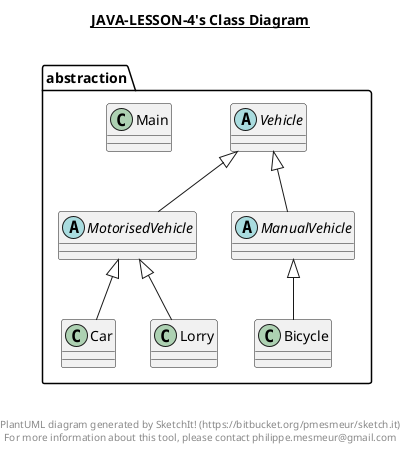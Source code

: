@startuml

title __JAVA-LESSON-4's Class Diagram__\n

  namespace abstraction {
    class abstraction.Bicycle {
    }
  }
  

  namespace abstraction {
    class abstraction.Car {
    }
  }
  

  namespace abstraction {
    class abstraction.Lorry {
    }
  }
  

  namespace abstraction {
    class abstraction.Main {
    }
  }
  

  namespace abstraction {
    abstract class abstraction.ManualVehicle {
    }
  }
  

  namespace abstraction {
    abstract class abstraction.MotorisedVehicle {
    }
  }
  

  namespace abstraction {
    abstract class abstraction.Vehicle {
    }
  }
  

  abstraction.Bicycle -up-|> abstraction.ManualVehicle
  abstraction.Car -up-|> abstraction.MotorisedVehicle
  abstraction.Lorry -up-|> abstraction.MotorisedVehicle
  abstraction.ManualVehicle -up-|> abstraction.Vehicle
  abstraction.MotorisedVehicle -up-|> abstraction.Vehicle


right footer


PlantUML diagram generated by SketchIt! (https://bitbucket.org/pmesmeur/sketch.it)
For more information about this tool, please contact philippe.mesmeur@gmail.com
endfooter

@enduml
